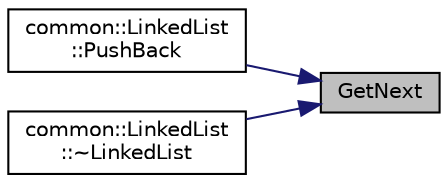 digraph "GetNext"
{
 // INTERACTIVE_SVG=YES
 // LATEX_PDF_SIZE
  bgcolor="transparent";
  edge [fontname="Helvetica",fontsize="10",labelfontname="Helvetica",labelfontsize="10"];
  node [fontname="Helvetica",fontsize="10",shape=record];
  rankdir="RL";
  Node1 [label="GetNext",height=0.2,width=0.4,color="black", fillcolor="grey75", style="filled", fontcolor="black",tooltip=" "];
  Node1 -> Node2 [dir="back",color="midnightblue",fontsize="10",style="solid",fontname="Helvetica"];
  Node2 [label="common::LinkedList\l::PushBack",height=0.2,width=0.4,color="black",URL="$dc/d7f/classcommon_1_1LinkedList_a6b6681f762c6f6f8bc92ebd9c8d5dc66.html#a6b6681f762c6f6f8bc92ebd9c8d5dc66",tooltip=" "];
  Node1 -> Node3 [dir="back",color="midnightblue",fontsize="10",style="solid",fontname="Helvetica"];
  Node3 [label="common::LinkedList\l::~LinkedList",height=0.2,width=0.4,color="black",URL="$dc/d7f/classcommon_1_1LinkedList_ab2cd0a10d50aeffd524b75b36fb2be05.html#ab2cd0a10d50aeffd524b75b36fb2be05",tooltip=" "];
}
